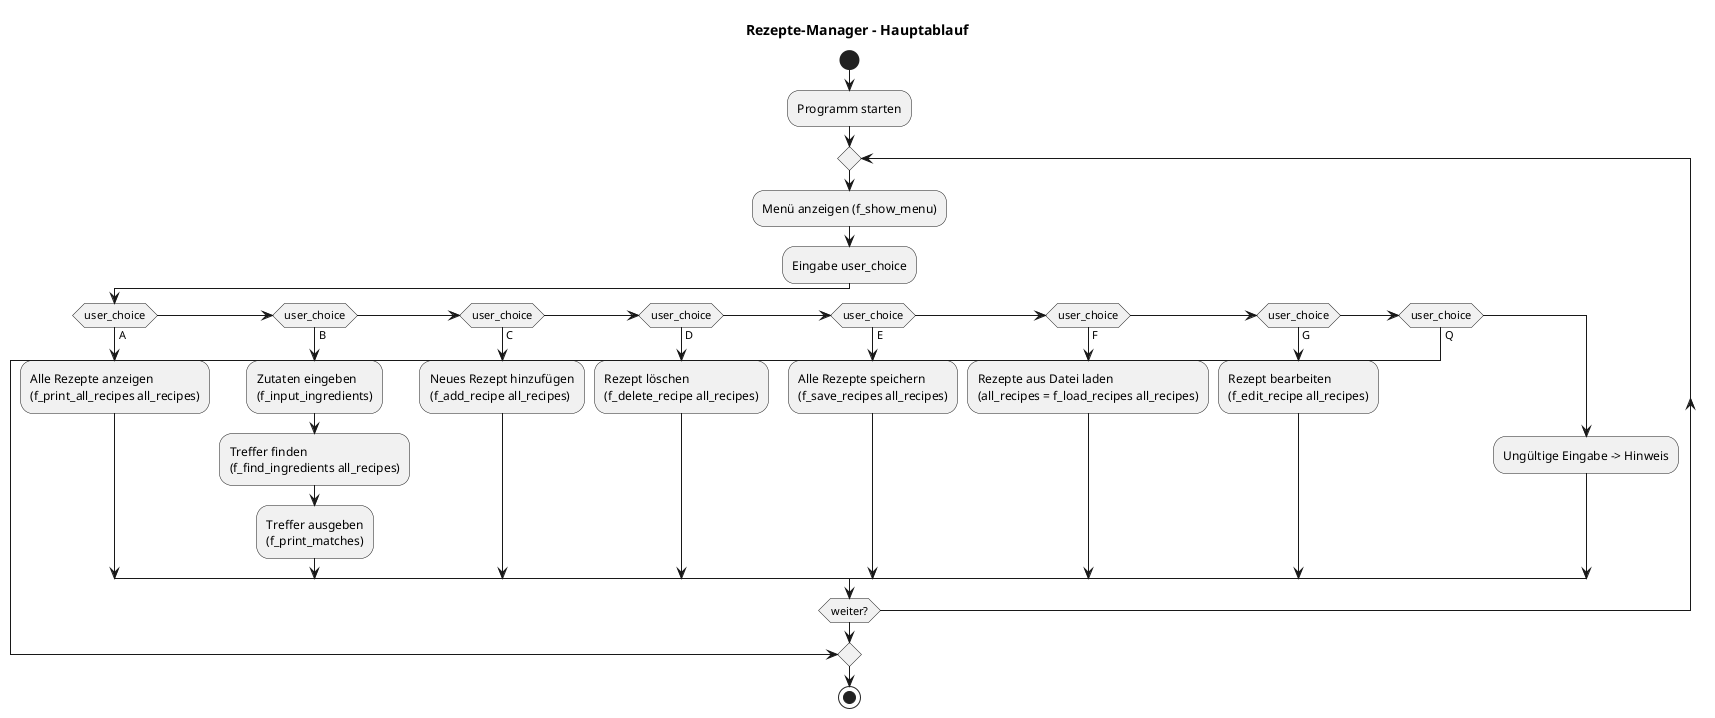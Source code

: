 @startuml diagram_main
title Rezepte-Manager – Hauptablauf

start
:Programm starten;
repeat
  :Menü anzeigen (f_show_menu);
  :Eingabe user_choice;
  if (user_choice) then (A)
    :Alle Rezepte anzeigen\n(f_print_all_recipes all_recipes);
  elseif (user_choice) then (B)
    :Zutaten eingeben\n(f_input_ingredients);
    :Treffer finden\n(f_find_ingredients all_recipes);
    :Treffer ausgeben\n(f_print_matches);
  elseif (user_choice) then (C)
    :Neues Rezept hinzufügen\n(f_add_recipe all_recipes);
  elseif (user_choice) then (D)
    :Rezept löschen\n(f_delete_recipe all_recipes);
  elseif (user_choice) then (E)
    :Alle Rezepte speichern\n(f_save_recipes all_recipes);
  elseif (user_choice) then (F)
    :Rezepte aus Datei laden\n(all_recipes = f_load_recipes all_recipes);
  elseif (user_choice) then (G)
    :Rezept bearbeiten\n(f_edit_recipe all_recipes);
  elseif (user_choice) then (Q)
    break
  else
    :Ungültige Eingabe -> Hinweis;
  endif
repeat while (weiter?)
stop
@enduml


